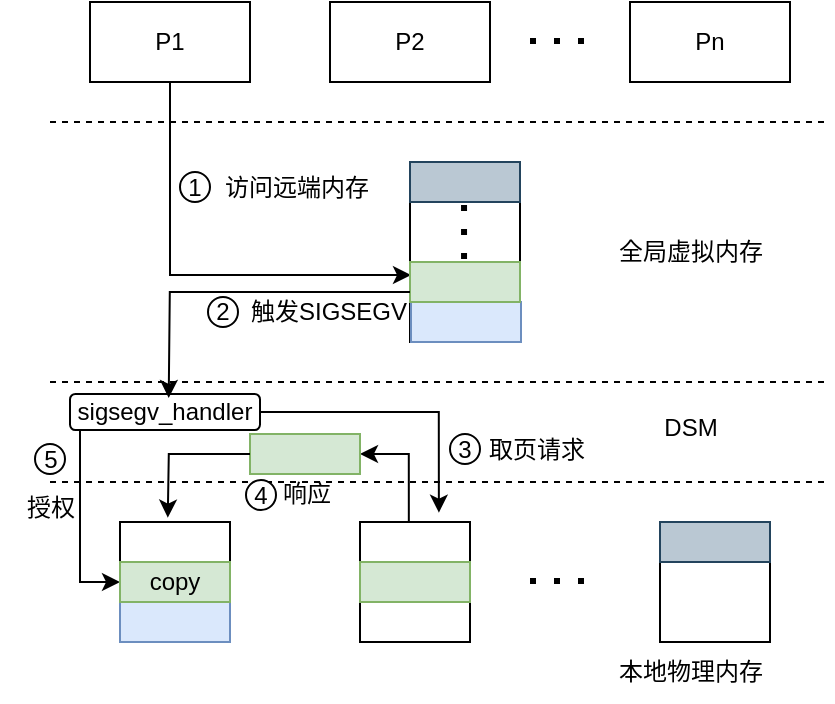 <mxfile version="26.0.16">
  <diagram name="Page-1" id="ankIVg8EF4kjU5vgLQps">
    <mxGraphModel dx="743" dy="539" grid="1" gridSize="10" guides="1" tooltips="1" connect="1" arrows="1" fold="1" page="1" pageScale="1" pageWidth="850" pageHeight="1100" math="0" shadow="0">
      <root>
        <mxCell id="0" />
        <mxCell id="1" parent="0" />
        <mxCell id="7zXNQrcgC3VbLbUue6cI-26" style="edgeStyle=orthogonalEdgeStyle;rounded=0;orthogonalLoop=1;jettySize=auto;html=1;exitX=0.5;exitY=1;exitDx=0;exitDy=0;entryX=0;entryY=0.5;entryDx=0;entryDy=0;" parent="1" source="7zXNQrcgC3VbLbUue6cI-2" edge="1">
          <mxGeometry relative="1" as="geometry">
            <mxPoint x="320.5" y="156.5" as="sourcePoint" />
            <mxPoint x="440.5" y="256.5" as="targetPoint" />
            <Array as="points">
              <mxPoint x="320" y="257" />
            </Array>
          </mxGeometry>
        </mxCell>
        <mxCell id="7zXNQrcgC3VbLbUue6cI-2" value="P1" style="rounded=0;whiteSpace=wrap;html=1;" parent="1" vertex="1">
          <mxGeometry x="280" y="120" width="80" height="40" as="geometry" />
        </mxCell>
        <mxCell id="7zXNQrcgC3VbLbUue6cI-3" value="P2" style="rounded=0;whiteSpace=wrap;html=1;" parent="1" vertex="1">
          <mxGeometry x="400" y="120" width="80" height="40" as="geometry" />
        </mxCell>
        <mxCell id="7zXNQrcgC3VbLbUue6cI-4" value="Pn" style="rounded=0;whiteSpace=wrap;html=1;" parent="1" vertex="1">
          <mxGeometry x="550" y="120" width="80" height="40" as="geometry" />
        </mxCell>
        <mxCell id="7zXNQrcgC3VbLbUue6cI-7" value="" style="endArrow=none;dashed=1;html=1;dashPattern=1 3;strokeWidth=3;rounded=0;" parent="1" edge="1">
          <mxGeometry width="50" height="50" relative="1" as="geometry">
            <mxPoint x="500" y="139.5" as="sourcePoint" />
            <mxPoint x="530" y="139.5" as="targetPoint" />
          </mxGeometry>
        </mxCell>
        <mxCell id="7zXNQrcgC3VbLbUue6cI-8" value="" style="endArrow=none;html=1;rounded=0;dashed=1;" parent="1" edge="1">
          <mxGeometry width="50" height="50" relative="1" as="geometry">
            <mxPoint x="260" y="180" as="sourcePoint" />
            <mxPoint x="650" y="180" as="targetPoint" />
          </mxGeometry>
        </mxCell>
        <mxCell id="7zXNQrcgC3VbLbUue6cI-9" value="" style="rounded=0;whiteSpace=wrap;html=1;" parent="1" vertex="1">
          <mxGeometry x="440" y="200" width="55" height="90" as="geometry" />
        </mxCell>
        <mxCell id="7zXNQrcgC3VbLbUue6cI-10" value="全局虚拟内存" style="text;html=1;align=center;verticalAlign=middle;resizable=0;points=[];autosize=1;strokeColor=none;fillColor=none;" parent="1" vertex="1">
          <mxGeometry x="530" y="230" width="100" height="30" as="geometry" />
        </mxCell>
        <mxCell id="7zXNQrcgC3VbLbUue6cI-42" style="edgeStyle=orthogonalEdgeStyle;rounded=0;orthogonalLoop=1;jettySize=auto;html=1;exitX=0.444;exitY=-0.004;exitDx=0;exitDy=0;entryX=1;entryY=0.5;entryDx=0;entryDy=0;exitPerimeter=0;" parent="1" source="7zXNQrcgC3VbLbUue6cI-11" target="7zXNQrcgC3VbLbUue6cI-38" edge="1">
          <mxGeometry relative="1" as="geometry">
            <Array as="points">
              <mxPoint x="439" y="346" />
            </Array>
          </mxGeometry>
        </mxCell>
        <mxCell id="7zXNQrcgC3VbLbUue6cI-11" value="" style="rounded=0;whiteSpace=wrap;html=1;" parent="1" vertex="1">
          <mxGeometry x="415" y="380" width="55" height="60" as="geometry" />
        </mxCell>
        <mxCell id="7zXNQrcgC3VbLbUue6cI-12" value="" style="rounded=0;whiteSpace=wrap;html=1;" parent="1" vertex="1">
          <mxGeometry x="295" y="380" width="55" height="60" as="geometry" />
        </mxCell>
        <mxCell id="7zXNQrcgC3VbLbUue6cI-14" value="" style="rounded=0;whiteSpace=wrap;html=1;" parent="1" vertex="1">
          <mxGeometry x="565" y="380" width="55" height="60" as="geometry" />
        </mxCell>
        <mxCell id="7zXNQrcgC3VbLbUue6cI-16" value="" style="endArrow=none;html=1;rounded=0;dashed=1;" parent="1" edge="1">
          <mxGeometry width="50" height="50" relative="1" as="geometry">
            <mxPoint x="260" y="360" as="sourcePoint" />
            <mxPoint x="650" y="360" as="targetPoint" />
          </mxGeometry>
        </mxCell>
        <mxCell id="7zXNQrcgC3VbLbUue6cI-17" value="" style="endArrow=none;html=1;rounded=0;dashed=1;" parent="1" edge="1">
          <mxGeometry width="50" height="50" relative="1" as="geometry">
            <mxPoint x="260" y="310" as="sourcePoint" />
            <mxPoint x="650" y="310" as="targetPoint" />
          </mxGeometry>
        </mxCell>
        <mxCell id="7zXNQrcgC3VbLbUue6cI-18" value="" style="rounded=0;whiteSpace=wrap;html=1;fillColor=#dae8fc;strokeColor=#6c8ebf;" parent="1" vertex="1">
          <mxGeometry x="295" y="420" width="55" height="20" as="geometry" />
        </mxCell>
        <mxCell id="7zXNQrcgC3VbLbUue6cI-19" value="" style="rounded=0;whiteSpace=wrap;html=1;fillColor=#d5e8d4;strokeColor=#82b366;" parent="1" vertex="1">
          <mxGeometry x="415" y="400" width="55" height="20" as="geometry" />
        </mxCell>
        <mxCell id="7zXNQrcgC3VbLbUue6cI-20" value="" style="rounded=0;whiteSpace=wrap;html=1;fillColor=#dae8fc;strokeColor=#6c8ebf;" parent="1" vertex="1">
          <mxGeometry x="440.5" y="270" width="55" height="20" as="geometry" />
        </mxCell>
        <mxCell id="7zXNQrcgC3VbLbUue6cI-22" value="" style="rounded=0;whiteSpace=wrap;html=1;fillColor=#d5e8d4;strokeColor=#82b366;" parent="1" vertex="1">
          <mxGeometry x="440" y="250" width="55" height="20" as="geometry" />
        </mxCell>
        <mxCell id="7zXNQrcgC3VbLbUue6cI-23" value="" style="endArrow=none;dashed=1;html=1;dashPattern=1 3;strokeWidth=3;rounded=0;" parent="1" edge="1">
          <mxGeometry width="50" height="50" relative="1" as="geometry">
            <mxPoint x="500" y="409.5" as="sourcePoint" />
            <mxPoint x="530" y="409.5" as="targetPoint" />
          </mxGeometry>
        </mxCell>
        <mxCell id="7zXNQrcgC3VbLbUue6cI-24" value="本地物理内存" style="text;html=1;align=center;verticalAlign=middle;resizable=0;points=[];autosize=1;strokeColor=none;fillColor=none;" parent="1" vertex="1">
          <mxGeometry x="530" y="440" width="100" height="30" as="geometry" />
        </mxCell>
        <mxCell id="7zXNQrcgC3VbLbUue6cI-25" value="DSM" style="text;html=1;align=center;verticalAlign=middle;resizable=0;points=[];autosize=1;strokeColor=none;fillColor=none;" parent="1" vertex="1">
          <mxGeometry x="555" y="318" width="50" height="30" as="geometry" />
        </mxCell>
        <mxCell id="7zXNQrcgC3VbLbUue6cI-27" value="1" style="ellipse;whiteSpace=wrap;html=1;aspect=fixed;" parent="1" vertex="1">
          <mxGeometry x="325" y="205" width="15" height="15" as="geometry" />
        </mxCell>
        <mxCell id="7zXNQrcgC3VbLbUue6cI-28" value="" style="rounded=0;whiteSpace=wrap;html=1;fillColor=#bac8d3;strokeColor=#23445d;" parent="1" vertex="1">
          <mxGeometry x="565" y="380" width="55" height="20" as="geometry" />
        </mxCell>
        <mxCell id="7zXNQrcgC3VbLbUue6cI-57" style="edgeStyle=orthogonalEdgeStyle;rounded=0;orthogonalLoop=1;jettySize=auto;html=1;exitX=0;exitY=1;exitDx=0;exitDy=0;entryX=0;entryY=0.5;entryDx=0;entryDy=0;" parent="1" edge="1">
          <mxGeometry relative="1" as="geometry">
            <mxPoint x="275" y="334" as="sourcePoint" />
            <mxPoint x="295" y="410" as="targetPoint" />
            <Array as="points">
              <mxPoint x="275" y="410" />
            </Array>
          </mxGeometry>
        </mxCell>
        <mxCell id="7zXNQrcgC3VbLbUue6cI-29" value="sigsegv_handler" style="rounded=1;whiteSpace=wrap;html=1;" parent="1" vertex="1">
          <mxGeometry x="270" y="316" width="95" height="18" as="geometry" />
        </mxCell>
        <mxCell id="7zXNQrcgC3VbLbUue6cI-30" style="edgeStyle=orthogonalEdgeStyle;rounded=0;orthogonalLoop=1;jettySize=auto;html=1;exitX=0;exitY=0.75;exitDx=0;exitDy=0;entryX=0.204;entryY=-0.001;entryDx=0;entryDy=0;entryPerimeter=0;" parent="1" source="7zXNQrcgC3VbLbUue6cI-22" edge="1">
          <mxGeometry relative="1" as="geometry">
            <mxPoint x="441" y="265" as="sourcePoint" />
            <mxPoint x="319.36" y="317.982" as="targetPoint" />
          </mxGeometry>
        </mxCell>
        <mxCell id="7zXNQrcgC3VbLbUue6cI-31" value="触发SIGSEGV" style="text;html=1;align=center;verticalAlign=middle;resizable=0;points=[];autosize=1;strokeColor=none;fillColor=none;" parent="1" vertex="1">
          <mxGeometry x="349" y="260" width="100" height="30" as="geometry" />
        </mxCell>
        <mxCell id="7zXNQrcgC3VbLbUue6cI-32" value="2" style="ellipse;whiteSpace=wrap;html=1;aspect=fixed;" parent="1" vertex="1">
          <mxGeometry x="339" y="267.5" width="15" height="15" as="geometry" />
        </mxCell>
        <mxCell id="7zXNQrcgC3VbLbUue6cI-36" value="3" style="ellipse;whiteSpace=wrap;html=1;aspect=fixed;" parent="1" vertex="1">
          <mxGeometry x="460" y="336" width="15" height="15" as="geometry" />
        </mxCell>
        <mxCell id="7zXNQrcgC3VbLbUue6cI-38" value="" style="rounded=0;whiteSpace=wrap;html=1;fillColor=#d5e8d4;strokeColor=#82b366;" parent="1" vertex="1">
          <mxGeometry x="360" y="336" width="55" height="20" as="geometry" />
        </mxCell>
        <mxCell id="7zXNQrcgC3VbLbUue6cI-39" style="edgeStyle=orthogonalEdgeStyle;rounded=0;orthogonalLoop=1;jettySize=auto;html=1;exitX=0;exitY=0.5;exitDx=0;exitDy=0;entryX=0.416;entryY=-0.036;entryDx=0;entryDy=0;entryPerimeter=0;" parent="1" source="7zXNQrcgC3VbLbUue6cI-38" edge="1">
          <mxGeometry relative="1" as="geometry">
            <mxPoint x="361" y="346" as="sourcePoint" />
            <mxPoint x="318.88" y="377.84" as="targetPoint" />
          </mxGeometry>
        </mxCell>
        <mxCell id="7zXNQrcgC3VbLbUue6cI-41" style="edgeStyle=orthogonalEdgeStyle;rounded=0;orthogonalLoop=1;jettySize=auto;html=1;exitX=1;exitY=0.5;exitDx=0;exitDy=0;entryX=0.717;entryY=-0.078;entryDx=0;entryDy=0;entryPerimeter=0;" parent="1" source="7zXNQrcgC3VbLbUue6cI-29" target="7zXNQrcgC3VbLbUue6cI-11" edge="1">
          <mxGeometry relative="1" as="geometry" />
        </mxCell>
        <mxCell id="7zXNQrcgC3VbLbUue6cI-43" value="4" style="ellipse;whiteSpace=wrap;html=1;aspect=fixed;" parent="1" vertex="1">
          <mxGeometry x="358" y="359" width="15" height="15" as="geometry" />
        </mxCell>
        <mxCell id="7zXNQrcgC3VbLbUue6cI-45" value="" style="rounded=0;whiteSpace=wrap;html=1;fillColor=#bac8d3;strokeColor=#23445d;" parent="1" vertex="1">
          <mxGeometry x="440" y="200" width="55" height="20" as="geometry" />
        </mxCell>
        <mxCell id="7zXNQrcgC3VbLbUue6cI-46" value="" style="endArrow=none;dashed=1;html=1;dashPattern=1 3;strokeWidth=3;rounded=0;" parent="1" edge="1">
          <mxGeometry width="50" height="50" relative="1" as="geometry">
            <mxPoint x="467.02" y="248.52" as="sourcePoint" />
            <mxPoint x="467.02" y="214" as="targetPoint" />
          </mxGeometry>
        </mxCell>
        <mxCell id="7zXNQrcgC3VbLbUue6cI-47" value="访问远端内存" style="text;html=1;align=center;verticalAlign=middle;resizable=0;points=[];autosize=1;strokeColor=none;fillColor=none;" parent="1" vertex="1">
          <mxGeometry x="332.5" y="197.5" width="100" height="30" as="geometry" />
        </mxCell>
        <mxCell id="7zXNQrcgC3VbLbUue6cI-50" value="取页请求" style="text;html=1;align=center;verticalAlign=middle;resizable=0;points=[];autosize=1;strokeColor=none;fillColor=none;" parent="1" vertex="1">
          <mxGeometry x="468" y="328.5" width="70" height="30" as="geometry" />
        </mxCell>
        <mxCell id="7zXNQrcgC3VbLbUue6cI-52" value="响应" style="text;html=1;align=center;verticalAlign=middle;resizable=0;points=[];autosize=1;strokeColor=none;fillColor=none;" parent="1" vertex="1">
          <mxGeometry x="363" y="351" width="50" height="30" as="geometry" />
        </mxCell>
        <mxCell id="7zXNQrcgC3VbLbUue6cI-55" value="copy" style="rounded=0;whiteSpace=wrap;html=1;fillColor=#d5e8d4;strokeColor=#82b366;" parent="1" vertex="1">
          <mxGeometry x="295" y="400" width="55" height="20" as="geometry" />
        </mxCell>
        <mxCell id="7zXNQrcgC3VbLbUue6cI-58" value="授权" style="text;html=1;align=center;verticalAlign=middle;resizable=0;points=[];autosize=1;strokeColor=none;fillColor=none;" parent="1" vertex="1">
          <mxGeometry x="235" y="358" width="50" height="30" as="geometry" />
        </mxCell>
        <mxCell id="7zXNQrcgC3VbLbUue6cI-59" value="5" style="ellipse;whiteSpace=wrap;html=1;aspect=fixed;" parent="1" vertex="1">
          <mxGeometry x="252.5" y="341" width="15" height="15" as="geometry" />
        </mxCell>
      </root>
    </mxGraphModel>
  </diagram>
</mxfile>
